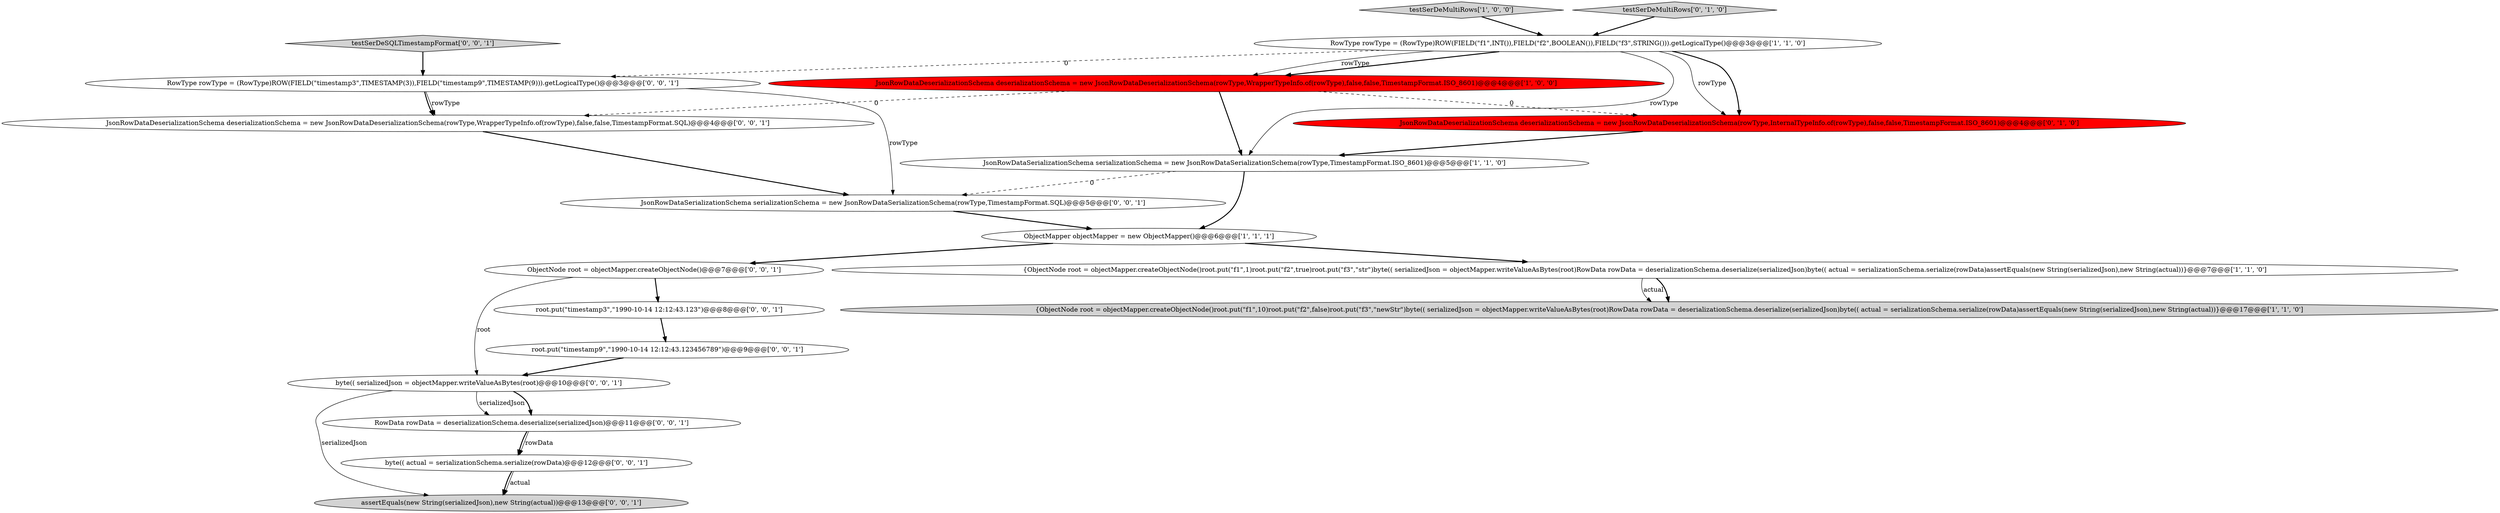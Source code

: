 digraph {
18 [style = filled, label = "ObjectNode root = objectMapper.createObjectNode()@@@7@@@['0', '0', '1']", fillcolor = white, shape = ellipse image = "AAA0AAABBB3BBB"];
10 [style = filled, label = "byte(( serializedJson = objectMapper.writeValueAsBytes(root)@@@10@@@['0', '0', '1']", fillcolor = white, shape = ellipse image = "AAA0AAABBB3BBB"];
16 [style = filled, label = "RowData rowData = deserializationSchema.deserialize(serializedJson)@@@11@@@['0', '0', '1']", fillcolor = white, shape = ellipse image = "AAA0AAABBB3BBB"];
12 [style = filled, label = "root.put(\"timestamp3\",\"1990-10-14 12:12:43.123\")@@@8@@@['0', '0', '1']", fillcolor = white, shape = ellipse image = "AAA0AAABBB3BBB"];
0 [style = filled, label = "JsonRowDataSerializationSchema serializationSchema = new JsonRowDataSerializationSchema(rowType,TimestampFormat.ISO_8601)@@@5@@@['1', '1', '0']", fillcolor = white, shape = ellipse image = "AAA0AAABBB1BBB"];
6 [style = filled, label = "{ObjectNode root = objectMapper.createObjectNode()root.put(\"f1\",10)root.put(\"f2\",false)root.put(\"f3\",\"newStr\")byte(( serializedJson = objectMapper.writeValueAsBytes(root)RowData rowData = deserializationSchema.deserialize(serializedJson)byte(( actual = serializationSchema.serialize(rowData)assertEquals(new String(serializedJson),new String(actual))}@@@17@@@['1', '1', '0']", fillcolor = lightgray, shape = ellipse image = "AAA0AAABBB1BBB"];
4 [style = filled, label = "testSerDeMultiRows['1', '0', '0']", fillcolor = lightgray, shape = diamond image = "AAA0AAABBB1BBB"];
8 [style = filled, label = "testSerDeMultiRows['0', '1', '0']", fillcolor = lightgray, shape = diamond image = "AAA0AAABBB2BBB"];
17 [style = filled, label = "testSerDeSQLTimestampFormat['0', '0', '1']", fillcolor = lightgray, shape = diamond image = "AAA0AAABBB3BBB"];
7 [style = filled, label = "JsonRowDataDeserializationSchema deserializationSchema = new JsonRowDataDeserializationSchema(rowType,InternalTypeInfo.of(rowType),false,false,TimestampFormat.ISO_8601)@@@4@@@['0', '1', '0']", fillcolor = red, shape = ellipse image = "AAA1AAABBB2BBB"];
11 [style = filled, label = "byte(( actual = serializationSchema.serialize(rowData)@@@12@@@['0', '0', '1']", fillcolor = white, shape = ellipse image = "AAA0AAABBB3BBB"];
1 [style = filled, label = "RowType rowType = (RowType)ROW(FIELD(\"f1\",INT()),FIELD(\"f2\",BOOLEAN()),FIELD(\"f3\",STRING())).getLogicalType()@@@3@@@['1', '1', '0']", fillcolor = white, shape = ellipse image = "AAA0AAABBB1BBB"];
14 [style = filled, label = "root.put(\"timestamp9\",\"1990-10-14 12:12:43.123456789\")@@@9@@@['0', '0', '1']", fillcolor = white, shape = ellipse image = "AAA0AAABBB3BBB"];
19 [style = filled, label = "assertEquals(new String(serializedJson),new String(actual))@@@13@@@['0', '0', '1']", fillcolor = lightgray, shape = ellipse image = "AAA0AAABBB3BBB"];
15 [style = filled, label = "JsonRowDataDeserializationSchema deserializationSchema = new JsonRowDataDeserializationSchema(rowType,WrapperTypeInfo.of(rowType),false,false,TimestampFormat.SQL)@@@4@@@['0', '0', '1']", fillcolor = white, shape = ellipse image = "AAA0AAABBB3BBB"];
5 [style = filled, label = "{ObjectNode root = objectMapper.createObjectNode()root.put(\"f1\",1)root.put(\"f2\",true)root.put(\"f3\",\"str\")byte(( serializedJson = objectMapper.writeValueAsBytes(root)RowData rowData = deserializationSchema.deserialize(serializedJson)byte(( actual = serializationSchema.serialize(rowData)assertEquals(new String(serializedJson),new String(actual))}@@@7@@@['1', '1', '0']", fillcolor = white, shape = ellipse image = "AAA0AAABBB1BBB"];
2 [style = filled, label = "JsonRowDataDeserializationSchema deserializationSchema = new JsonRowDataDeserializationSchema(rowType,WrapperTypeInfo.of(rowType),false,false,TimestampFormat.ISO_8601)@@@4@@@['1', '0', '0']", fillcolor = red, shape = ellipse image = "AAA1AAABBB1BBB"];
13 [style = filled, label = "RowType rowType = (RowType)ROW(FIELD(\"timestamp3\",TIMESTAMP(3)),FIELD(\"timestamp9\",TIMESTAMP(9))).getLogicalType()@@@3@@@['0', '0', '1']", fillcolor = white, shape = ellipse image = "AAA0AAABBB3BBB"];
9 [style = filled, label = "JsonRowDataSerializationSchema serializationSchema = new JsonRowDataSerializationSchema(rowType,TimestampFormat.SQL)@@@5@@@['0', '0', '1']", fillcolor = white, shape = ellipse image = "AAA0AAABBB3BBB"];
3 [style = filled, label = "ObjectMapper objectMapper = new ObjectMapper()@@@6@@@['1', '1', '1']", fillcolor = white, shape = ellipse image = "AAA0AAABBB1BBB"];
0->3 [style = bold, label=""];
16->11 [style = bold, label=""];
13->9 [style = solid, label="rowType"];
5->6 [style = solid, label="actual"];
16->11 [style = solid, label="rowData"];
18->12 [style = bold, label=""];
14->10 [style = bold, label=""];
7->0 [style = bold, label=""];
11->19 [style = bold, label=""];
2->7 [style = dashed, label="0"];
1->7 [style = bold, label=""];
11->19 [style = solid, label="actual"];
1->0 [style = solid, label="rowType"];
3->18 [style = bold, label=""];
1->13 [style = dashed, label="0"];
2->15 [style = dashed, label="0"];
8->1 [style = bold, label=""];
3->5 [style = bold, label=""];
2->0 [style = bold, label=""];
10->16 [style = solid, label="serializedJson"];
5->6 [style = bold, label=""];
10->16 [style = bold, label=""];
15->9 [style = bold, label=""];
18->10 [style = solid, label="root"];
10->19 [style = solid, label="serializedJson"];
12->14 [style = bold, label=""];
9->3 [style = bold, label=""];
1->2 [style = bold, label=""];
4->1 [style = bold, label=""];
13->15 [style = bold, label=""];
17->13 [style = bold, label=""];
0->9 [style = dashed, label="0"];
1->2 [style = solid, label="rowType"];
1->7 [style = solid, label="rowType"];
13->15 [style = solid, label="rowType"];
}
